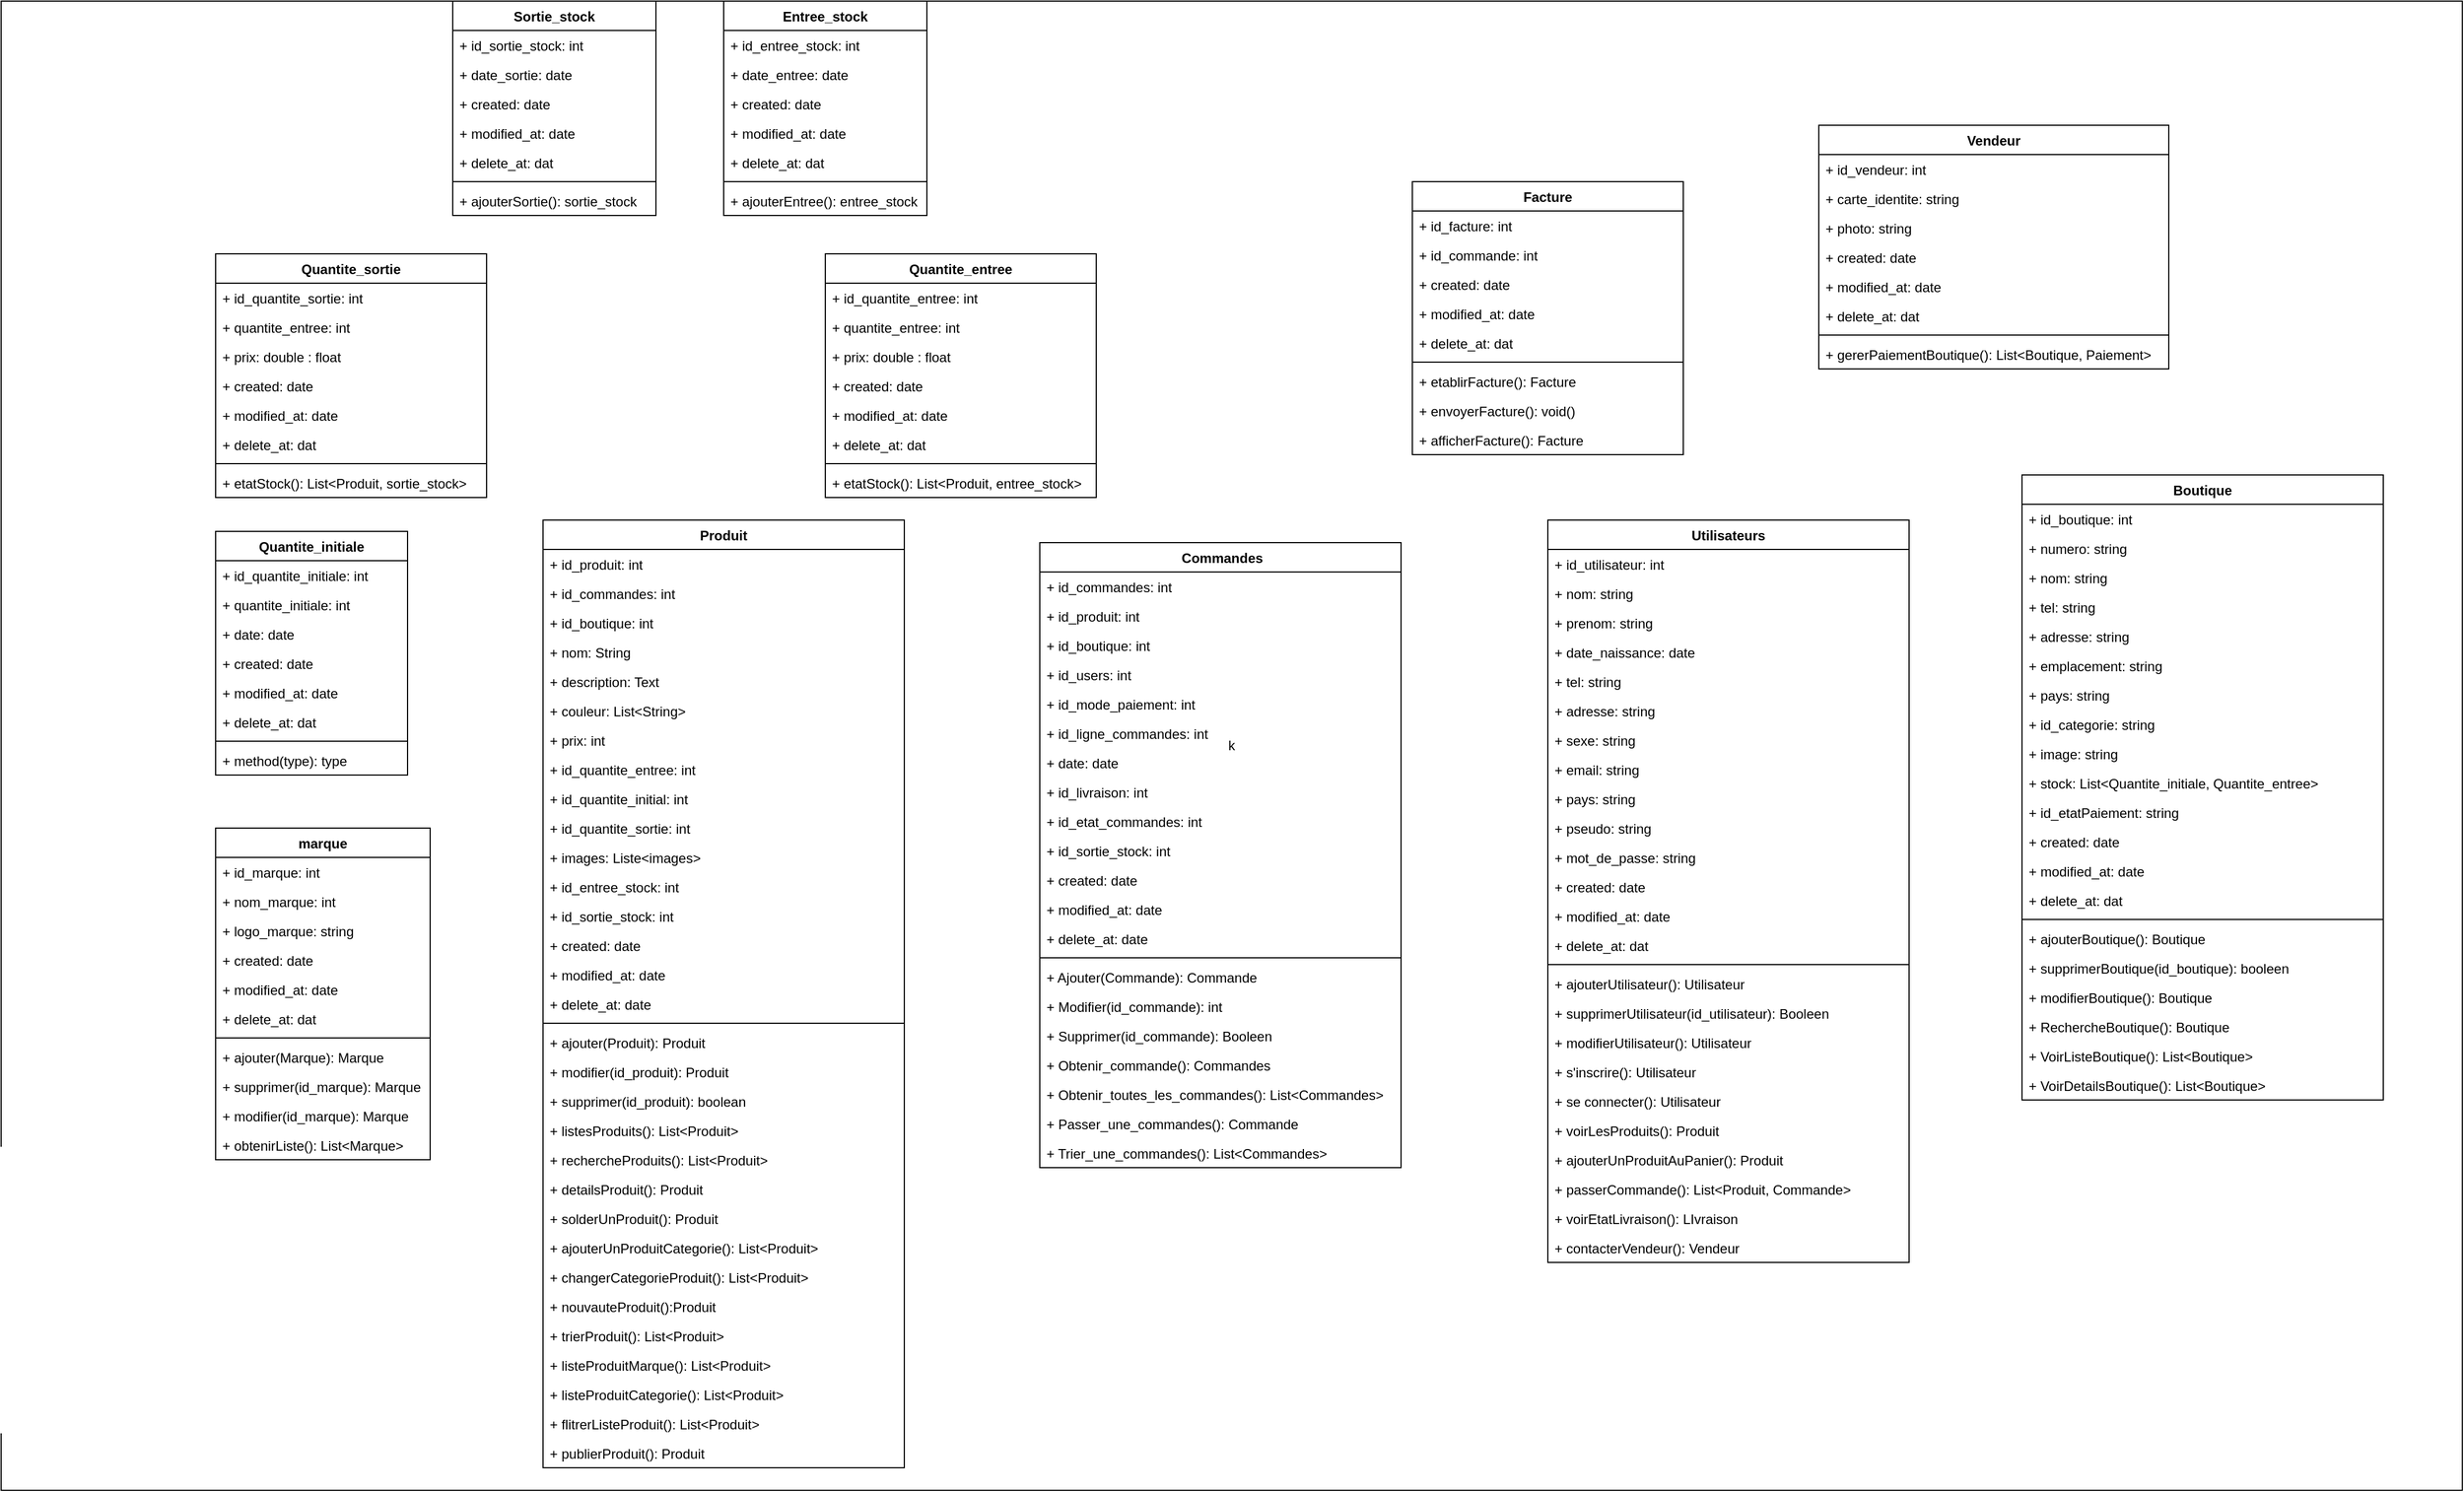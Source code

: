 <mxfile version="15.8.7" type="device"><diagram id="93TwWpJ5N_MrGACuFquo" name="Page-1"><mxGraphModel dx="2057" dy="1576" grid="1" gridSize="10" guides="1" tooltips="1" connect="1" arrows="1" fold="1" page="1" pageScale="1" pageWidth="827" pageHeight="1169" math="0" shadow="0"><root><mxCell id="0"/><mxCell id="1" parent="0"/><mxCell id="UAsrpyPvyt6wrDo05yFp-1" value="k" style="rounded=0;whiteSpace=wrap;html=1;" vertex="1" parent="1"><mxGeometry x="-180" y="-320" width="2180" height="1320" as="geometry"/></mxCell><mxCell id="UAsrpyPvyt6wrDo05yFp-100" value=" Commandes" style="swimlane;fontStyle=1;align=center;verticalAlign=top;childLayout=stackLayout;horizontal=1;startSize=26;horizontalStack=0;resizeParent=1;resizeParentMax=0;resizeLast=0;collapsible=1;marginBottom=0;" vertex="1" parent="1"><mxGeometry x="740" y="160" width="320" height="554" as="geometry"/></mxCell><mxCell id="UAsrpyPvyt6wrDo05yFp-101" value="+ id_commandes: int" style="text;strokeColor=none;fillColor=none;align=left;verticalAlign=top;spacingLeft=4;spacingRight=4;overflow=hidden;rotatable=0;points=[[0,0.5],[1,0.5]];portConstraint=eastwest;" vertex="1" parent="UAsrpyPvyt6wrDo05yFp-100"><mxGeometry y="26" width="320" height="26" as="geometry"/></mxCell><mxCell id="UAsrpyPvyt6wrDo05yFp-104" value="+ id_produit: int" style="text;strokeColor=none;fillColor=none;align=left;verticalAlign=top;spacingLeft=4;spacingRight=4;overflow=hidden;rotatable=0;points=[[0,0.5],[1,0.5]];portConstraint=eastwest;" vertex="1" parent="UAsrpyPvyt6wrDo05yFp-100"><mxGeometry y="52" width="320" height="26" as="geometry"/></mxCell><mxCell id="UAsrpyPvyt6wrDo05yFp-106" value="+ id_boutique: int" style="text;strokeColor=none;fillColor=none;align=left;verticalAlign=top;spacingLeft=4;spacingRight=4;overflow=hidden;rotatable=0;points=[[0,0.5],[1,0.5]];portConstraint=eastwest;" vertex="1" parent="UAsrpyPvyt6wrDo05yFp-100"><mxGeometry y="78" width="320" height="26" as="geometry"/></mxCell><mxCell id="UAsrpyPvyt6wrDo05yFp-105" value="+ id_users: int" style="text;strokeColor=none;fillColor=none;align=left;verticalAlign=top;spacingLeft=4;spacingRight=4;overflow=hidden;rotatable=0;points=[[0,0.5],[1,0.5]];portConstraint=eastwest;" vertex="1" parent="UAsrpyPvyt6wrDo05yFp-100"><mxGeometry y="104" width="320" height="26" as="geometry"/></mxCell><mxCell id="UAsrpyPvyt6wrDo05yFp-107" value="+ id_mode_paiement: int" style="text;strokeColor=none;fillColor=none;align=left;verticalAlign=top;spacingLeft=4;spacingRight=4;overflow=hidden;rotatable=0;points=[[0,0.5],[1,0.5]];portConstraint=eastwest;" vertex="1" parent="UAsrpyPvyt6wrDo05yFp-100"><mxGeometry y="130" width="320" height="26" as="geometry"/></mxCell><mxCell id="UAsrpyPvyt6wrDo05yFp-108" value="+ id_ligne_commandes: int" style="text;strokeColor=none;fillColor=none;align=left;verticalAlign=top;spacingLeft=4;spacingRight=4;overflow=hidden;rotatable=0;points=[[0,0.5],[1,0.5]];portConstraint=eastwest;" vertex="1" parent="UAsrpyPvyt6wrDo05yFp-100"><mxGeometry y="156" width="320" height="26" as="geometry"/></mxCell><mxCell id="UAsrpyPvyt6wrDo05yFp-109" value="+ date: date" style="text;strokeColor=none;fillColor=none;align=left;verticalAlign=top;spacingLeft=4;spacingRight=4;overflow=hidden;rotatable=0;points=[[0,0.5],[1,0.5]];portConstraint=eastwest;" vertex="1" parent="UAsrpyPvyt6wrDo05yFp-100"><mxGeometry y="182" width="320" height="26" as="geometry"/></mxCell><mxCell id="UAsrpyPvyt6wrDo05yFp-110" value="+ id_livraison: int" style="text;strokeColor=none;fillColor=none;align=left;verticalAlign=top;spacingLeft=4;spacingRight=4;overflow=hidden;rotatable=0;points=[[0,0.5],[1,0.5]];portConstraint=eastwest;" vertex="1" parent="UAsrpyPvyt6wrDo05yFp-100"><mxGeometry y="208" width="320" height="26" as="geometry"/></mxCell><mxCell id="UAsrpyPvyt6wrDo05yFp-111" value="+ id_etat_commandes: int" style="text;strokeColor=none;fillColor=none;align=left;verticalAlign=top;spacingLeft=4;spacingRight=4;overflow=hidden;rotatable=0;points=[[0,0.5],[1,0.5]];portConstraint=eastwest;" vertex="1" parent="UAsrpyPvyt6wrDo05yFp-100"><mxGeometry y="234" width="320" height="26" as="geometry"/></mxCell><mxCell id="UAsrpyPvyt6wrDo05yFp-112" value="+ id_sortie_stock: int" style="text;strokeColor=none;fillColor=none;align=left;verticalAlign=top;spacingLeft=4;spacingRight=4;overflow=hidden;rotatable=0;points=[[0,0.5],[1,0.5]];portConstraint=eastwest;" vertex="1" parent="UAsrpyPvyt6wrDo05yFp-100"><mxGeometry y="260" width="320" height="26" as="geometry"/></mxCell><mxCell id="UAsrpyPvyt6wrDo05yFp-113" value="+ created: date" style="text;strokeColor=none;fillColor=none;align=left;verticalAlign=top;spacingLeft=4;spacingRight=4;overflow=hidden;rotatable=0;points=[[0,0.5],[1,0.5]];portConstraint=eastwest;" vertex="1" parent="UAsrpyPvyt6wrDo05yFp-100"><mxGeometry y="286" width="320" height="26" as="geometry"/></mxCell><mxCell id="UAsrpyPvyt6wrDo05yFp-114" value="+ modified_at: date" style="text;strokeColor=none;fillColor=none;align=left;verticalAlign=top;spacingLeft=4;spacingRight=4;overflow=hidden;rotatable=0;points=[[0,0.5],[1,0.5]];portConstraint=eastwest;" vertex="1" parent="UAsrpyPvyt6wrDo05yFp-100"><mxGeometry y="312" width="320" height="26" as="geometry"/></mxCell><mxCell id="UAsrpyPvyt6wrDo05yFp-115" value="+ delete_at: date" style="text;strokeColor=none;fillColor=none;align=left;verticalAlign=top;spacingLeft=4;spacingRight=4;overflow=hidden;rotatable=0;points=[[0,0.5],[1,0.5]];portConstraint=eastwest;" vertex="1" parent="UAsrpyPvyt6wrDo05yFp-100"><mxGeometry y="338" width="320" height="26" as="geometry"/></mxCell><mxCell id="UAsrpyPvyt6wrDo05yFp-102" value="" style="line;strokeWidth=1;fillColor=none;align=left;verticalAlign=middle;spacingTop=-1;spacingLeft=3;spacingRight=3;rotatable=0;labelPosition=right;points=[];portConstraint=eastwest;" vertex="1" parent="UAsrpyPvyt6wrDo05yFp-100"><mxGeometry y="364" width="320" height="8" as="geometry"/></mxCell><mxCell id="UAsrpyPvyt6wrDo05yFp-103" value="+ Ajouter(Commande): Commande" style="text;strokeColor=none;fillColor=none;align=left;verticalAlign=top;spacingLeft=4;spacingRight=4;overflow=hidden;rotatable=0;points=[[0,0.5],[1,0.5]];portConstraint=eastwest;" vertex="1" parent="UAsrpyPvyt6wrDo05yFp-100"><mxGeometry y="372" width="320" height="26" as="geometry"/></mxCell><mxCell id="UAsrpyPvyt6wrDo05yFp-116" value="+ Modifier(id_commande): int" style="text;strokeColor=none;fillColor=none;align=left;verticalAlign=top;spacingLeft=4;spacingRight=4;overflow=hidden;rotatable=0;points=[[0,0.5],[1,0.5]];portConstraint=eastwest;" vertex="1" parent="UAsrpyPvyt6wrDo05yFp-100"><mxGeometry y="398" width="320" height="26" as="geometry"/></mxCell><mxCell id="UAsrpyPvyt6wrDo05yFp-117" value="+ Supprimer(id_commande): Booleen" style="text;strokeColor=none;fillColor=none;align=left;verticalAlign=top;spacingLeft=4;spacingRight=4;overflow=hidden;rotatable=0;points=[[0,0.5],[1,0.5]];portConstraint=eastwest;" vertex="1" parent="UAsrpyPvyt6wrDo05yFp-100"><mxGeometry y="424" width="320" height="26" as="geometry"/></mxCell><mxCell id="UAsrpyPvyt6wrDo05yFp-118" value="+ Obtenir_commande(): Commandes" style="text;strokeColor=none;fillColor=none;align=left;verticalAlign=top;spacingLeft=4;spacingRight=4;overflow=hidden;rotatable=0;points=[[0,0.5],[1,0.5]];portConstraint=eastwest;" vertex="1" parent="UAsrpyPvyt6wrDo05yFp-100"><mxGeometry y="450" width="320" height="26" as="geometry"/></mxCell><mxCell id="UAsrpyPvyt6wrDo05yFp-119" value="+ Obtenir_toutes_les_commandes(): List&lt;Commandes&gt;" style="text;strokeColor=none;fillColor=none;align=left;verticalAlign=top;spacingLeft=4;spacingRight=4;overflow=hidden;rotatable=0;points=[[0,0.5],[1,0.5]];portConstraint=eastwest;" vertex="1" parent="UAsrpyPvyt6wrDo05yFp-100"><mxGeometry y="476" width="320" height="26" as="geometry"/></mxCell><mxCell id="UAsrpyPvyt6wrDo05yFp-120" value="+ Passer_une_commandes(): Commande" style="text;strokeColor=none;fillColor=none;align=left;verticalAlign=top;spacingLeft=4;spacingRight=4;overflow=hidden;rotatable=0;points=[[0,0.5],[1,0.5]];portConstraint=eastwest;" vertex="1" parent="UAsrpyPvyt6wrDo05yFp-100"><mxGeometry y="502" width="320" height="26" as="geometry"/></mxCell><mxCell id="UAsrpyPvyt6wrDo05yFp-121" value="+ Trier_une_commandes(): List&lt;Commandes&gt;" style="text;strokeColor=none;fillColor=none;align=left;verticalAlign=top;spacingLeft=4;spacingRight=4;overflow=hidden;rotatable=0;points=[[0,0.5],[1,0.5]];portConstraint=eastwest;" vertex="1" parent="UAsrpyPvyt6wrDo05yFp-100"><mxGeometry y="528" width="320" height="26" as="geometry"/></mxCell><mxCell id="UAsrpyPvyt6wrDo05yFp-126" value="Produit" style="swimlane;fontStyle=1;align=center;verticalAlign=top;childLayout=stackLayout;horizontal=1;startSize=26;horizontalStack=0;resizeParent=1;resizeParentMax=0;resizeLast=0;collapsible=1;marginBottom=0;" vertex="1" parent="1"><mxGeometry x="300" y="140" width="320" height="840" as="geometry"/></mxCell><mxCell id="UAsrpyPvyt6wrDo05yFp-128" value="+ id_produit: int" style="text;strokeColor=none;fillColor=none;align=left;verticalAlign=top;spacingLeft=4;spacingRight=4;overflow=hidden;rotatable=0;points=[[0,0.5],[1,0.5]];portConstraint=eastwest;" vertex="1" parent="UAsrpyPvyt6wrDo05yFp-126"><mxGeometry y="26" width="320" height="26" as="geometry"/></mxCell><mxCell id="UAsrpyPvyt6wrDo05yFp-127" value="+ id_commandes: int" style="text;strokeColor=none;fillColor=none;align=left;verticalAlign=top;spacingLeft=4;spacingRight=4;overflow=hidden;rotatable=0;points=[[0,0.5],[1,0.5]];portConstraint=eastwest;" vertex="1" parent="UAsrpyPvyt6wrDo05yFp-126"><mxGeometry y="52" width="320" height="26" as="geometry"/></mxCell><mxCell id="UAsrpyPvyt6wrDo05yFp-129" value="+ id_boutique: int" style="text;strokeColor=none;fillColor=none;align=left;verticalAlign=top;spacingLeft=4;spacingRight=4;overflow=hidden;rotatable=0;points=[[0,0.5],[1,0.5]];portConstraint=eastwest;" vertex="1" parent="UAsrpyPvyt6wrDo05yFp-126"><mxGeometry y="78" width="320" height="26" as="geometry"/></mxCell><mxCell id="UAsrpyPvyt6wrDo05yFp-132" value="+ nom: String" style="text;strokeColor=none;fillColor=none;align=left;verticalAlign=top;spacingLeft=4;spacingRight=4;overflow=hidden;rotatable=0;points=[[0,0.5],[1,0.5]];portConstraint=eastwest;" vertex="1" parent="UAsrpyPvyt6wrDo05yFp-126"><mxGeometry y="104" width="320" height="26" as="geometry"/></mxCell><mxCell id="UAsrpyPvyt6wrDo05yFp-133" value="+ description: Text" style="text;strokeColor=none;fillColor=none;align=left;verticalAlign=top;spacingLeft=4;spacingRight=4;overflow=hidden;rotatable=0;points=[[0,0.5],[1,0.5]];portConstraint=eastwest;" vertex="1" parent="UAsrpyPvyt6wrDo05yFp-126"><mxGeometry y="130" width="320" height="26" as="geometry"/></mxCell><mxCell id="UAsrpyPvyt6wrDo05yFp-134" value="+ couleur: List&lt;String&gt;" style="text;strokeColor=none;fillColor=none;align=left;verticalAlign=top;spacingLeft=4;spacingRight=4;overflow=hidden;rotatable=0;points=[[0,0.5],[1,0.5]];portConstraint=eastwest;" vertex="1" parent="UAsrpyPvyt6wrDo05yFp-126"><mxGeometry y="156" width="320" height="26" as="geometry"/></mxCell><mxCell id="UAsrpyPvyt6wrDo05yFp-135" value="+ prix: int" style="text;strokeColor=none;fillColor=none;align=left;verticalAlign=top;spacingLeft=4;spacingRight=4;overflow=hidden;rotatable=0;points=[[0,0.5],[1,0.5]];portConstraint=eastwest;" vertex="1" parent="UAsrpyPvyt6wrDo05yFp-126"><mxGeometry y="182" width="320" height="26" as="geometry"/></mxCell><mxCell id="UAsrpyPvyt6wrDo05yFp-151" value="+ id_quantite_entree: int" style="text;strokeColor=none;fillColor=none;align=left;verticalAlign=top;spacingLeft=4;spacingRight=4;overflow=hidden;rotatable=0;points=[[0,0.5],[1,0.5]];portConstraint=eastwest;" vertex="1" parent="UAsrpyPvyt6wrDo05yFp-126"><mxGeometry y="208" width="320" height="26" as="geometry"/></mxCell><mxCell id="UAsrpyPvyt6wrDo05yFp-155" value="+ id_quantite_initial: int" style="text;strokeColor=none;fillColor=none;align=left;verticalAlign=top;spacingLeft=4;spacingRight=4;overflow=hidden;rotatable=0;points=[[0,0.5],[1,0.5]];portConstraint=eastwest;" vertex="1" parent="UAsrpyPvyt6wrDo05yFp-126"><mxGeometry y="234" width="320" height="26" as="geometry"/></mxCell><mxCell id="UAsrpyPvyt6wrDo05yFp-154" value="+ id_quantite_sortie: int" style="text;strokeColor=none;fillColor=none;align=left;verticalAlign=top;spacingLeft=4;spacingRight=4;overflow=hidden;rotatable=0;points=[[0,0.5],[1,0.5]];portConstraint=eastwest;" vertex="1" parent="UAsrpyPvyt6wrDo05yFp-126"><mxGeometry y="260" width="320" height="26" as="geometry"/></mxCell><mxCell id="UAsrpyPvyt6wrDo05yFp-150" value="+ images: Liste&lt;images&gt;" style="text;strokeColor=none;fillColor=none;align=left;verticalAlign=top;spacingLeft=4;spacingRight=4;overflow=hidden;rotatable=0;points=[[0,0.5],[1,0.5]];portConstraint=eastwest;" vertex="1" parent="UAsrpyPvyt6wrDo05yFp-126"><mxGeometry y="286" width="320" height="26" as="geometry"/></mxCell><mxCell id="UAsrpyPvyt6wrDo05yFp-136" value="+ id_entree_stock: int" style="text;strokeColor=none;fillColor=none;align=left;verticalAlign=top;spacingLeft=4;spacingRight=4;overflow=hidden;rotatable=0;points=[[0,0.5],[1,0.5]];portConstraint=eastwest;" vertex="1" parent="UAsrpyPvyt6wrDo05yFp-126"><mxGeometry y="312" width="320" height="26" as="geometry"/></mxCell><mxCell id="UAsrpyPvyt6wrDo05yFp-153" value="+ id_sortie_stock: int" style="text;strokeColor=none;fillColor=none;align=left;verticalAlign=top;spacingLeft=4;spacingRight=4;overflow=hidden;rotatable=0;points=[[0,0.5],[1,0.5]];portConstraint=eastwest;" vertex="1" parent="UAsrpyPvyt6wrDo05yFp-126"><mxGeometry y="338" width="320" height="26" as="geometry"/></mxCell><mxCell id="UAsrpyPvyt6wrDo05yFp-137" value="+ created: date" style="text;strokeColor=none;fillColor=none;align=left;verticalAlign=top;spacingLeft=4;spacingRight=4;overflow=hidden;rotatable=0;points=[[0,0.5],[1,0.5]];portConstraint=eastwest;" vertex="1" parent="UAsrpyPvyt6wrDo05yFp-126"><mxGeometry y="364" width="320" height="26" as="geometry"/></mxCell><mxCell id="UAsrpyPvyt6wrDo05yFp-138" value="+ modified_at: date" style="text;strokeColor=none;fillColor=none;align=left;verticalAlign=top;spacingLeft=4;spacingRight=4;overflow=hidden;rotatable=0;points=[[0,0.5],[1,0.5]];portConstraint=eastwest;" vertex="1" parent="UAsrpyPvyt6wrDo05yFp-126"><mxGeometry y="390" width="320" height="26" as="geometry"/></mxCell><mxCell id="UAsrpyPvyt6wrDo05yFp-139" value="+ delete_at: date" style="text;strokeColor=none;fillColor=none;align=left;verticalAlign=top;spacingLeft=4;spacingRight=4;overflow=hidden;rotatable=0;points=[[0,0.5],[1,0.5]];portConstraint=eastwest;" vertex="1" parent="UAsrpyPvyt6wrDo05yFp-126"><mxGeometry y="416" width="320" height="26" as="geometry"/></mxCell><mxCell id="UAsrpyPvyt6wrDo05yFp-140" value="" style="line;strokeWidth=1;fillColor=none;align=left;verticalAlign=middle;spacingTop=-1;spacingLeft=3;spacingRight=3;rotatable=0;labelPosition=right;points=[];portConstraint=eastwest;" vertex="1" parent="UAsrpyPvyt6wrDo05yFp-126"><mxGeometry y="442" width="320" height="8" as="geometry"/></mxCell><mxCell id="UAsrpyPvyt6wrDo05yFp-141" value="+ ajouter(Produit): Produit" style="text;strokeColor=none;fillColor=none;align=left;verticalAlign=top;spacingLeft=4;spacingRight=4;overflow=hidden;rotatable=0;points=[[0,0.5],[1,0.5]];portConstraint=eastwest;" vertex="1" parent="UAsrpyPvyt6wrDo05yFp-126"><mxGeometry y="450" width="320" height="26" as="geometry"/></mxCell><mxCell id="UAsrpyPvyt6wrDo05yFp-142" value="+ modifier(id_produit): Produit" style="text;strokeColor=none;fillColor=none;align=left;verticalAlign=top;spacingLeft=4;spacingRight=4;overflow=hidden;rotatable=0;points=[[0,0.5],[1,0.5]];portConstraint=eastwest;" vertex="1" parent="UAsrpyPvyt6wrDo05yFp-126"><mxGeometry y="476" width="320" height="26" as="geometry"/></mxCell><mxCell id="UAsrpyPvyt6wrDo05yFp-143" value="+ supprimer(id_produit): boolean" style="text;strokeColor=none;fillColor=none;align=left;verticalAlign=top;spacingLeft=4;spacingRight=4;overflow=hidden;rotatable=0;points=[[0,0.5],[1,0.5]];portConstraint=eastwest;" vertex="1" parent="UAsrpyPvyt6wrDo05yFp-126"><mxGeometry y="502" width="320" height="26" as="geometry"/></mxCell><mxCell id="UAsrpyPvyt6wrDo05yFp-144" value="+ listesProduits(): List&lt;Produit&gt;" style="text;strokeColor=none;fillColor=none;align=left;verticalAlign=top;spacingLeft=4;spacingRight=4;overflow=hidden;rotatable=0;points=[[0,0.5],[1,0.5]];portConstraint=eastwest;" vertex="1" parent="UAsrpyPvyt6wrDo05yFp-126"><mxGeometry y="528" width="320" height="26" as="geometry"/></mxCell><mxCell id="UAsrpyPvyt6wrDo05yFp-156" value="+ rechercheProduits(): List&lt;Produit&gt;" style="text;strokeColor=none;fillColor=none;align=left;verticalAlign=top;spacingLeft=4;spacingRight=4;overflow=hidden;rotatable=0;points=[[0,0.5],[1,0.5]];portConstraint=eastwest;" vertex="1" parent="UAsrpyPvyt6wrDo05yFp-126"><mxGeometry y="554" width="320" height="26" as="geometry"/></mxCell><mxCell id="UAsrpyPvyt6wrDo05yFp-146" value="+ detailsProduit(): Produit" style="text;strokeColor=none;fillColor=none;align=left;verticalAlign=top;spacingLeft=4;spacingRight=4;overflow=hidden;rotatable=0;points=[[0,0.5],[1,0.5]];portConstraint=eastwest;" vertex="1" parent="UAsrpyPvyt6wrDo05yFp-126"><mxGeometry y="580" width="320" height="26" as="geometry"/></mxCell><mxCell id="UAsrpyPvyt6wrDo05yFp-157" value="+ solderUnProduit(): Produit" style="text;strokeColor=none;fillColor=none;align=left;verticalAlign=top;spacingLeft=4;spacingRight=4;overflow=hidden;rotatable=0;points=[[0,0.5],[1,0.5]];portConstraint=eastwest;" vertex="1" parent="UAsrpyPvyt6wrDo05yFp-126"><mxGeometry y="606" width="320" height="26" as="geometry"/></mxCell><mxCell id="UAsrpyPvyt6wrDo05yFp-158" value="+ ajouterUnProduitCategorie(): List&lt;Produit&gt;" style="text;strokeColor=none;fillColor=none;align=left;verticalAlign=top;spacingLeft=4;spacingRight=4;overflow=hidden;rotatable=0;points=[[0,0.5],[1,0.5]];portConstraint=eastwest;" vertex="1" parent="UAsrpyPvyt6wrDo05yFp-126"><mxGeometry y="632" width="320" height="26" as="geometry"/></mxCell><mxCell id="UAsrpyPvyt6wrDo05yFp-159" value="+ changerCategorieProduit(): List&lt;Produit&gt;" style="text;strokeColor=none;fillColor=none;align=left;verticalAlign=top;spacingLeft=4;spacingRight=4;overflow=hidden;rotatable=0;points=[[0,0.5],[1,0.5]];portConstraint=eastwest;" vertex="1" parent="UAsrpyPvyt6wrDo05yFp-126"><mxGeometry y="658" width="320" height="26" as="geometry"/></mxCell><mxCell id="UAsrpyPvyt6wrDo05yFp-160" value="+ nouvauteProduit():Produit" style="text;strokeColor=none;fillColor=none;align=left;verticalAlign=top;spacingLeft=4;spacingRight=4;overflow=hidden;rotatable=0;points=[[0,0.5],[1,0.5]];portConstraint=eastwest;" vertex="1" parent="UAsrpyPvyt6wrDo05yFp-126"><mxGeometry y="684" width="320" height="26" as="geometry"/></mxCell><mxCell id="UAsrpyPvyt6wrDo05yFp-147" value="+ trierProduit(): List&lt;Produit&gt;" style="text;strokeColor=none;fillColor=none;align=left;verticalAlign=top;spacingLeft=4;spacingRight=4;overflow=hidden;rotatable=0;points=[[0,0.5],[1,0.5]];portConstraint=eastwest;" vertex="1" parent="UAsrpyPvyt6wrDo05yFp-126"><mxGeometry y="710" width="320" height="26" as="geometry"/></mxCell><mxCell id="UAsrpyPvyt6wrDo05yFp-161" value="+ listeProduitMarque(): List&lt;Produit&gt;" style="text;strokeColor=none;fillColor=none;align=left;verticalAlign=top;spacingLeft=4;spacingRight=4;overflow=hidden;rotatable=0;points=[[0,0.5],[1,0.5]];portConstraint=eastwest;" vertex="1" parent="UAsrpyPvyt6wrDo05yFp-126"><mxGeometry y="736" width="320" height="26" as="geometry"/></mxCell><mxCell id="UAsrpyPvyt6wrDo05yFp-278" value="+ listeProduitCategorie(): List&lt;Produit&gt;" style="text;strokeColor=none;fillColor=none;align=left;verticalAlign=top;spacingLeft=4;spacingRight=4;overflow=hidden;rotatable=0;points=[[0,0.5],[1,0.5]];portConstraint=eastwest;" vertex="1" parent="UAsrpyPvyt6wrDo05yFp-126"><mxGeometry y="762" width="320" height="26" as="geometry"/></mxCell><mxCell id="UAsrpyPvyt6wrDo05yFp-279" value="+ flitrerListeProduit(): List&lt;Produit&gt;" style="text;strokeColor=none;fillColor=none;align=left;verticalAlign=top;spacingLeft=4;spacingRight=4;overflow=hidden;rotatable=0;points=[[0,0.5],[1,0.5]];portConstraint=eastwest;" vertex="1" parent="UAsrpyPvyt6wrDo05yFp-126"><mxGeometry y="788" width="320" height="26" as="geometry"/></mxCell><mxCell id="UAsrpyPvyt6wrDo05yFp-349" value="+ publierProduit(): Produit" style="text;strokeColor=none;fillColor=none;align=left;verticalAlign=top;spacingLeft=4;spacingRight=4;overflow=hidden;rotatable=0;points=[[0,0.5],[1,0.5]];portConstraint=eastwest;" vertex="1" parent="UAsrpyPvyt6wrDo05yFp-126"><mxGeometry y="814" width="320" height="26" as="geometry"/></mxCell><mxCell id="UAsrpyPvyt6wrDo05yFp-163" value="Quantite_entree" style="swimlane;fontStyle=1;align=center;verticalAlign=top;childLayout=stackLayout;horizontal=1;startSize=26;horizontalStack=0;resizeParent=1;resizeParentMax=0;resizeLast=0;collapsible=1;marginBottom=0;" vertex="1" parent="1"><mxGeometry x="550" y="-96" width="240" height="216" as="geometry"/></mxCell><mxCell id="UAsrpyPvyt6wrDo05yFp-164" value="+ id_quantite_entree: int" style="text;strokeColor=none;fillColor=none;align=left;verticalAlign=top;spacingLeft=4;spacingRight=4;overflow=hidden;rotatable=0;points=[[0,0.5],[1,0.5]];portConstraint=eastwest;" vertex="1" parent="UAsrpyPvyt6wrDo05yFp-163"><mxGeometry y="26" width="240" height="26" as="geometry"/></mxCell><mxCell id="UAsrpyPvyt6wrDo05yFp-185" value="+ quantite_entree: int" style="text;strokeColor=none;fillColor=none;align=left;verticalAlign=top;spacingLeft=4;spacingRight=4;overflow=hidden;rotatable=0;points=[[0,0.5],[1,0.5]];portConstraint=eastwest;" vertex="1" parent="UAsrpyPvyt6wrDo05yFp-163"><mxGeometry y="52" width="240" height="26" as="geometry"/></mxCell><mxCell id="UAsrpyPvyt6wrDo05yFp-186" value="+ prix: double : float" style="text;strokeColor=none;fillColor=none;align=left;verticalAlign=top;spacingLeft=4;spacingRight=4;overflow=hidden;rotatable=0;points=[[0,0.5],[1,0.5]];portConstraint=eastwest;" vertex="1" parent="UAsrpyPvyt6wrDo05yFp-163"><mxGeometry y="78" width="240" height="26" as="geometry"/></mxCell><mxCell id="UAsrpyPvyt6wrDo05yFp-213" value="+ created: date" style="text;strokeColor=none;fillColor=none;align=left;verticalAlign=top;spacingLeft=4;spacingRight=4;overflow=hidden;rotatable=0;points=[[0,0.5],[1,0.5]];portConstraint=eastwest;" vertex="1" parent="UAsrpyPvyt6wrDo05yFp-163"><mxGeometry y="104" width="240" height="26" as="geometry"/></mxCell><mxCell id="UAsrpyPvyt6wrDo05yFp-214" value="+ modified_at: date" style="text;strokeColor=none;fillColor=none;align=left;verticalAlign=top;spacingLeft=4;spacingRight=4;overflow=hidden;rotatable=0;points=[[0,0.5],[1,0.5]];portConstraint=eastwest;" vertex="1" parent="UAsrpyPvyt6wrDo05yFp-163"><mxGeometry y="130" width="240" height="26" as="geometry"/></mxCell><mxCell id="UAsrpyPvyt6wrDo05yFp-215" value="+ delete_at: dat" style="text;strokeColor=none;fillColor=none;align=left;verticalAlign=top;spacingLeft=4;spacingRight=4;overflow=hidden;rotatable=0;points=[[0,0.5],[1,0.5]];portConstraint=eastwest;" vertex="1" parent="UAsrpyPvyt6wrDo05yFp-163"><mxGeometry y="156" width="240" height="26" as="geometry"/></mxCell><mxCell id="UAsrpyPvyt6wrDo05yFp-165" value="" style="line;strokeWidth=1;fillColor=none;align=left;verticalAlign=middle;spacingTop=-1;spacingLeft=3;spacingRight=3;rotatable=0;labelPosition=right;points=[];portConstraint=eastwest;" vertex="1" parent="UAsrpyPvyt6wrDo05yFp-163"><mxGeometry y="182" width="240" height="8" as="geometry"/></mxCell><mxCell id="UAsrpyPvyt6wrDo05yFp-166" value="+ etatStock(): List&lt;Produit, entree_stock&gt;" style="text;strokeColor=none;fillColor=none;align=left;verticalAlign=top;spacingLeft=4;spacingRight=4;overflow=hidden;rotatable=0;points=[[0,0.5],[1,0.5]];portConstraint=eastwest;" vertex="1" parent="UAsrpyPvyt6wrDo05yFp-163"><mxGeometry y="190" width="240" height="26" as="geometry"/></mxCell><mxCell id="UAsrpyPvyt6wrDo05yFp-171" value="Quantite_initiale" style="swimlane;fontStyle=1;align=center;verticalAlign=top;childLayout=stackLayout;horizontal=1;startSize=26;horizontalStack=0;resizeParent=1;resizeParentMax=0;resizeLast=0;collapsible=1;marginBottom=0;" vertex="1" parent="1"><mxGeometry x="10" y="150" width="170" height="216" as="geometry"/></mxCell><mxCell id="UAsrpyPvyt6wrDo05yFp-172" value="+ id_quantite_initiale: int" style="text;strokeColor=none;fillColor=none;align=left;verticalAlign=top;spacingLeft=4;spacingRight=4;overflow=hidden;rotatable=0;points=[[0,0.5],[1,0.5]];portConstraint=eastwest;" vertex="1" parent="UAsrpyPvyt6wrDo05yFp-171"><mxGeometry y="26" width="170" height="26" as="geometry"/></mxCell><mxCell id="UAsrpyPvyt6wrDo05yFp-195" value="+ quantite_initiale: int" style="text;strokeColor=none;fillColor=none;align=left;verticalAlign=top;spacingLeft=4;spacingRight=4;overflow=hidden;rotatable=0;points=[[0,0.5],[1,0.5]];portConstraint=eastwest;" vertex="1" parent="UAsrpyPvyt6wrDo05yFp-171"><mxGeometry y="52" width="170" height="26" as="geometry"/></mxCell><mxCell id="UAsrpyPvyt6wrDo05yFp-196" value="+ date: date" style="text;strokeColor=none;fillColor=none;align=left;verticalAlign=top;spacingLeft=4;spacingRight=4;overflow=hidden;rotatable=0;points=[[0,0.5],[1,0.5]];portConstraint=eastwest;" vertex="1" parent="UAsrpyPvyt6wrDo05yFp-171"><mxGeometry y="78" width="170" height="26" as="geometry"/></mxCell><mxCell id="UAsrpyPvyt6wrDo05yFp-222" value="+ created: date" style="text;strokeColor=none;fillColor=none;align=left;verticalAlign=top;spacingLeft=4;spacingRight=4;overflow=hidden;rotatable=0;points=[[0,0.5],[1,0.5]];portConstraint=eastwest;" vertex="1" parent="UAsrpyPvyt6wrDo05yFp-171"><mxGeometry y="104" width="170" height="26" as="geometry"/></mxCell><mxCell id="UAsrpyPvyt6wrDo05yFp-223" value="+ modified_at: date" style="text;strokeColor=none;fillColor=none;align=left;verticalAlign=top;spacingLeft=4;spacingRight=4;overflow=hidden;rotatable=0;points=[[0,0.5],[1,0.5]];portConstraint=eastwest;" vertex="1" parent="UAsrpyPvyt6wrDo05yFp-171"><mxGeometry y="130" width="170" height="26" as="geometry"/></mxCell><mxCell id="UAsrpyPvyt6wrDo05yFp-224" value="+ delete_at: dat" style="text;strokeColor=none;fillColor=none;align=left;verticalAlign=top;spacingLeft=4;spacingRight=4;overflow=hidden;rotatable=0;points=[[0,0.5],[1,0.5]];portConstraint=eastwest;" vertex="1" parent="UAsrpyPvyt6wrDo05yFp-171"><mxGeometry y="156" width="170" height="26" as="geometry"/></mxCell><mxCell id="UAsrpyPvyt6wrDo05yFp-173" value="" style="line;strokeWidth=1;fillColor=none;align=left;verticalAlign=middle;spacingTop=-1;spacingLeft=3;spacingRight=3;rotatable=0;labelPosition=right;points=[];portConstraint=eastwest;" vertex="1" parent="UAsrpyPvyt6wrDo05yFp-171"><mxGeometry y="182" width="170" height="8" as="geometry"/></mxCell><mxCell id="UAsrpyPvyt6wrDo05yFp-174" value="+ method(type): type" style="text;strokeColor=none;fillColor=none;align=left;verticalAlign=top;spacingLeft=4;spacingRight=4;overflow=hidden;rotatable=0;points=[[0,0.5],[1,0.5]];portConstraint=eastwest;" vertex="1" parent="UAsrpyPvyt6wrDo05yFp-171"><mxGeometry y="190" width="170" height="26" as="geometry"/></mxCell><mxCell id="UAsrpyPvyt6wrDo05yFp-175" value="Entree_stock" style="swimlane;fontStyle=1;align=center;verticalAlign=top;childLayout=stackLayout;horizontal=1;startSize=26;horizontalStack=0;resizeParent=1;resizeParentMax=0;resizeLast=0;collapsible=1;marginBottom=0;" vertex="1" parent="1"><mxGeometry x="460" y="-320" width="180" height="190" as="geometry"/></mxCell><mxCell id="UAsrpyPvyt6wrDo05yFp-176" value="+ id_entree_stock: int" style="text;strokeColor=none;fillColor=none;align=left;verticalAlign=top;spacingLeft=4;spacingRight=4;overflow=hidden;rotatable=0;points=[[0,0.5],[1,0.5]];portConstraint=eastwest;" vertex="1" parent="UAsrpyPvyt6wrDo05yFp-175"><mxGeometry y="26" width="180" height="26" as="geometry"/></mxCell><mxCell id="UAsrpyPvyt6wrDo05yFp-183" value="+ date_entree: date" style="text;strokeColor=none;fillColor=none;align=left;verticalAlign=top;spacingLeft=4;spacingRight=4;overflow=hidden;rotatable=0;points=[[0,0.5],[1,0.5]];portConstraint=eastwest;" vertex="1" parent="UAsrpyPvyt6wrDo05yFp-175"><mxGeometry y="52" width="180" height="26" as="geometry"/></mxCell><mxCell id="UAsrpyPvyt6wrDo05yFp-219" value="+ created: date" style="text;strokeColor=none;fillColor=none;align=left;verticalAlign=top;spacingLeft=4;spacingRight=4;overflow=hidden;rotatable=0;points=[[0,0.5],[1,0.5]];portConstraint=eastwest;" vertex="1" parent="UAsrpyPvyt6wrDo05yFp-175"><mxGeometry y="78" width="180" height="26" as="geometry"/></mxCell><mxCell id="UAsrpyPvyt6wrDo05yFp-220" value="+ modified_at: date" style="text;strokeColor=none;fillColor=none;align=left;verticalAlign=top;spacingLeft=4;spacingRight=4;overflow=hidden;rotatable=0;points=[[0,0.5],[1,0.5]];portConstraint=eastwest;" vertex="1" parent="UAsrpyPvyt6wrDo05yFp-175"><mxGeometry y="104" width="180" height="26" as="geometry"/></mxCell><mxCell id="UAsrpyPvyt6wrDo05yFp-221" value="+ delete_at: dat" style="text;strokeColor=none;fillColor=none;align=left;verticalAlign=top;spacingLeft=4;spacingRight=4;overflow=hidden;rotatable=0;points=[[0,0.5],[1,0.5]];portConstraint=eastwest;" vertex="1" parent="UAsrpyPvyt6wrDo05yFp-175"><mxGeometry y="130" width="180" height="26" as="geometry"/></mxCell><mxCell id="UAsrpyPvyt6wrDo05yFp-177" value="" style="line;strokeWidth=1;fillColor=none;align=left;verticalAlign=middle;spacingTop=-1;spacingLeft=3;spacingRight=3;rotatable=0;labelPosition=right;points=[];portConstraint=eastwest;" vertex="1" parent="UAsrpyPvyt6wrDo05yFp-175"><mxGeometry y="156" width="180" height="8" as="geometry"/></mxCell><mxCell id="UAsrpyPvyt6wrDo05yFp-178" value="+ ajouterEntree(): entree_stock" style="text;strokeColor=none;fillColor=none;align=left;verticalAlign=top;spacingLeft=4;spacingRight=4;overflow=hidden;rotatable=0;points=[[0,0.5],[1,0.5]];portConstraint=eastwest;" vertex="1" parent="UAsrpyPvyt6wrDo05yFp-175"><mxGeometry y="164" width="180" height="26" as="geometry"/></mxCell><mxCell id="UAsrpyPvyt6wrDo05yFp-179" value="Sortie_stock" style="swimlane;fontStyle=1;align=center;verticalAlign=top;childLayout=stackLayout;horizontal=1;startSize=26;horizontalStack=0;resizeParent=1;resizeParentMax=0;resizeLast=0;collapsible=1;marginBottom=0;" vertex="1" parent="1"><mxGeometry x="220" y="-320" width="180" height="190" as="geometry"/></mxCell><mxCell id="UAsrpyPvyt6wrDo05yFp-180" value="+ id_sortie_stock: int" style="text;strokeColor=none;fillColor=none;align=left;verticalAlign=top;spacingLeft=4;spacingRight=4;overflow=hidden;rotatable=0;points=[[0,0.5],[1,0.5]];portConstraint=eastwest;" vertex="1" parent="UAsrpyPvyt6wrDo05yFp-179"><mxGeometry y="26" width="180" height="26" as="geometry"/></mxCell><mxCell id="UAsrpyPvyt6wrDo05yFp-184" value="+ date_sortie: date" style="text;strokeColor=none;fillColor=none;align=left;verticalAlign=top;spacingLeft=4;spacingRight=4;overflow=hidden;rotatable=0;points=[[0,0.5],[1,0.5]];portConstraint=eastwest;" vertex="1" parent="UAsrpyPvyt6wrDo05yFp-179"><mxGeometry y="52" width="180" height="26" as="geometry"/></mxCell><mxCell id="UAsrpyPvyt6wrDo05yFp-216" value="+ created: date" style="text;strokeColor=none;fillColor=none;align=left;verticalAlign=top;spacingLeft=4;spacingRight=4;overflow=hidden;rotatable=0;points=[[0,0.5],[1,0.5]];portConstraint=eastwest;" vertex="1" parent="UAsrpyPvyt6wrDo05yFp-179"><mxGeometry y="78" width="180" height="26" as="geometry"/></mxCell><mxCell id="UAsrpyPvyt6wrDo05yFp-217" value="+ modified_at: date" style="text;strokeColor=none;fillColor=none;align=left;verticalAlign=top;spacingLeft=4;spacingRight=4;overflow=hidden;rotatable=0;points=[[0,0.5],[1,0.5]];portConstraint=eastwest;" vertex="1" parent="UAsrpyPvyt6wrDo05yFp-179"><mxGeometry y="104" width="180" height="26" as="geometry"/></mxCell><mxCell id="UAsrpyPvyt6wrDo05yFp-218" value="+ delete_at: dat" style="text;strokeColor=none;fillColor=none;align=left;verticalAlign=top;spacingLeft=4;spacingRight=4;overflow=hidden;rotatable=0;points=[[0,0.5],[1,0.5]];portConstraint=eastwest;" vertex="1" parent="UAsrpyPvyt6wrDo05yFp-179"><mxGeometry y="130" width="180" height="26" as="geometry"/></mxCell><mxCell id="UAsrpyPvyt6wrDo05yFp-181" value="" style="line;strokeWidth=1;fillColor=none;align=left;verticalAlign=middle;spacingTop=-1;spacingLeft=3;spacingRight=3;rotatable=0;labelPosition=right;points=[];portConstraint=eastwest;" vertex="1" parent="UAsrpyPvyt6wrDo05yFp-179"><mxGeometry y="156" width="180" height="8" as="geometry"/></mxCell><mxCell id="UAsrpyPvyt6wrDo05yFp-182" value="+ ajouterSortie(): sortie_stock" style="text;strokeColor=none;fillColor=none;align=left;verticalAlign=top;spacingLeft=4;spacingRight=4;overflow=hidden;rotatable=0;points=[[0,0.5],[1,0.5]];portConstraint=eastwest;" vertex="1" parent="UAsrpyPvyt6wrDo05yFp-179"><mxGeometry y="164" width="180" height="26" as="geometry"/></mxCell><mxCell id="UAsrpyPvyt6wrDo05yFp-187" value="Quantite_sortie" style="swimlane;fontStyle=1;align=center;verticalAlign=top;childLayout=stackLayout;horizontal=1;startSize=26;horizontalStack=0;resizeParent=1;resizeParentMax=0;resizeLast=0;collapsible=1;marginBottom=0;" vertex="1" parent="1"><mxGeometry x="10" y="-96" width="240" height="216" as="geometry"/></mxCell><mxCell id="UAsrpyPvyt6wrDo05yFp-188" value="+ id_quantite_sortie: int" style="text;strokeColor=none;fillColor=none;align=left;verticalAlign=top;spacingLeft=4;spacingRight=4;overflow=hidden;rotatable=0;points=[[0,0.5],[1,0.5]];portConstraint=eastwest;" vertex="1" parent="UAsrpyPvyt6wrDo05yFp-187"><mxGeometry y="26" width="240" height="26" as="geometry"/></mxCell><mxCell id="UAsrpyPvyt6wrDo05yFp-189" value="+ quantite_entree: int" style="text;strokeColor=none;fillColor=none;align=left;verticalAlign=top;spacingLeft=4;spacingRight=4;overflow=hidden;rotatable=0;points=[[0,0.5],[1,0.5]];portConstraint=eastwest;" vertex="1" parent="UAsrpyPvyt6wrDo05yFp-187"><mxGeometry y="52" width="240" height="26" as="geometry"/></mxCell><mxCell id="UAsrpyPvyt6wrDo05yFp-190" value="+ prix: double : float" style="text;strokeColor=none;fillColor=none;align=left;verticalAlign=top;spacingLeft=4;spacingRight=4;overflow=hidden;rotatable=0;points=[[0,0.5],[1,0.5]];portConstraint=eastwest;" vertex="1" parent="UAsrpyPvyt6wrDo05yFp-187"><mxGeometry y="78" width="240" height="26" as="geometry"/></mxCell><mxCell id="UAsrpyPvyt6wrDo05yFp-204" value="+ created: date" style="text;strokeColor=none;fillColor=none;align=left;verticalAlign=top;spacingLeft=4;spacingRight=4;overflow=hidden;rotatable=0;points=[[0,0.5],[1,0.5]];portConstraint=eastwest;" vertex="1" parent="UAsrpyPvyt6wrDo05yFp-187"><mxGeometry y="104" width="240" height="26" as="geometry"/></mxCell><mxCell id="UAsrpyPvyt6wrDo05yFp-211" value="+ modified_at: date" style="text;strokeColor=none;fillColor=none;align=left;verticalAlign=top;spacingLeft=4;spacingRight=4;overflow=hidden;rotatable=0;points=[[0,0.5],[1,0.5]];portConstraint=eastwest;" vertex="1" parent="UAsrpyPvyt6wrDo05yFp-187"><mxGeometry y="130" width="240" height="26" as="geometry"/></mxCell><mxCell id="UAsrpyPvyt6wrDo05yFp-212" value="+ delete_at: dat" style="text;strokeColor=none;fillColor=none;align=left;verticalAlign=top;spacingLeft=4;spacingRight=4;overflow=hidden;rotatable=0;points=[[0,0.5],[1,0.5]];portConstraint=eastwest;" vertex="1" parent="UAsrpyPvyt6wrDo05yFp-187"><mxGeometry y="156" width="240" height="26" as="geometry"/></mxCell><mxCell id="UAsrpyPvyt6wrDo05yFp-191" value="" style="line;strokeWidth=1;fillColor=none;align=left;verticalAlign=middle;spacingTop=-1;spacingLeft=3;spacingRight=3;rotatable=0;labelPosition=right;points=[];portConstraint=eastwest;" vertex="1" parent="UAsrpyPvyt6wrDo05yFp-187"><mxGeometry y="182" width="240" height="8" as="geometry"/></mxCell><mxCell id="UAsrpyPvyt6wrDo05yFp-192" value="+ etatStock(): List&lt;Produit, sortie_stock&gt;" style="text;strokeColor=none;fillColor=none;align=left;verticalAlign=top;spacingLeft=4;spacingRight=4;overflow=hidden;rotatable=0;points=[[0,0.5],[1,0.5]];portConstraint=eastwest;" vertex="1" parent="UAsrpyPvyt6wrDo05yFp-187"><mxGeometry y="190" width="240" height="26" as="geometry"/></mxCell><mxCell id="UAsrpyPvyt6wrDo05yFp-225" value="marque" style="swimlane;fontStyle=1;align=center;verticalAlign=top;childLayout=stackLayout;horizontal=1;startSize=26;horizontalStack=0;resizeParent=1;resizeParentMax=0;resizeLast=0;collapsible=1;marginBottom=0;" vertex="1" parent="1"><mxGeometry x="10" y="413" width="190" height="294" as="geometry"/></mxCell><mxCell id="UAsrpyPvyt6wrDo05yFp-226" value="+ id_marque: int" style="text;strokeColor=none;fillColor=none;align=left;verticalAlign=top;spacingLeft=4;spacingRight=4;overflow=hidden;rotatable=0;points=[[0,0.5],[1,0.5]];portConstraint=eastwest;" vertex="1" parent="UAsrpyPvyt6wrDo05yFp-225"><mxGeometry y="26" width="190" height="26" as="geometry"/></mxCell><mxCell id="UAsrpyPvyt6wrDo05yFp-227" value="+ nom_marque: int" style="text;strokeColor=none;fillColor=none;align=left;verticalAlign=top;spacingLeft=4;spacingRight=4;overflow=hidden;rotatable=0;points=[[0,0.5],[1,0.5]];portConstraint=eastwest;" vertex="1" parent="UAsrpyPvyt6wrDo05yFp-225"><mxGeometry y="52" width="190" height="26" as="geometry"/></mxCell><mxCell id="UAsrpyPvyt6wrDo05yFp-228" value="+ logo_marque: string" style="text;strokeColor=none;fillColor=none;align=left;verticalAlign=top;spacingLeft=4;spacingRight=4;overflow=hidden;rotatable=0;points=[[0,0.5],[1,0.5]];portConstraint=eastwest;" vertex="1" parent="UAsrpyPvyt6wrDo05yFp-225"><mxGeometry y="78" width="190" height="26" as="geometry"/></mxCell><mxCell id="UAsrpyPvyt6wrDo05yFp-229" value="+ created: date" style="text;strokeColor=none;fillColor=none;align=left;verticalAlign=top;spacingLeft=4;spacingRight=4;overflow=hidden;rotatable=0;points=[[0,0.5],[1,0.5]];portConstraint=eastwest;" vertex="1" parent="UAsrpyPvyt6wrDo05yFp-225"><mxGeometry y="104" width="190" height="26" as="geometry"/></mxCell><mxCell id="UAsrpyPvyt6wrDo05yFp-230" value="+ modified_at: date" style="text;strokeColor=none;fillColor=none;align=left;verticalAlign=top;spacingLeft=4;spacingRight=4;overflow=hidden;rotatable=0;points=[[0,0.5],[1,0.5]];portConstraint=eastwest;" vertex="1" parent="UAsrpyPvyt6wrDo05yFp-225"><mxGeometry y="130" width="190" height="26" as="geometry"/></mxCell><mxCell id="UAsrpyPvyt6wrDo05yFp-231" value="+ delete_at: dat" style="text;strokeColor=none;fillColor=none;align=left;verticalAlign=top;spacingLeft=4;spacingRight=4;overflow=hidden;rotatable=0;points=[[0,0.5],[1,0.5]];portConstraint=eastwest;" vertex="1" parent="UAsrpyPvyt6wrDo05yFp-225"><mxGeometry y="156" width="190" height="26" as="geometry"/></mxCell><mxCell id="UAsrpyPvyt6wrDo05yFp-232" value="" style="line;strokeWidth=1;fillColor=none;align=left;verticalAlign=middle;spacingTop=-1;spacingLeft=3;spacingRight=3;rotatable=0;labelPosition=right;points=[];portConstraint=eastwest;" vertex="1" parent="UAsrpyPvyt6wrDo05yFp-225"><mxGeometry y="182" width="190" height="8" as="geometry"/></mxCell><mxCell id="UAsrpyPvyt6wrDo05yFp-233" value="+ ajouter(Marque): Marque" style="text;strokeColor=none;fillColor=none;align=left;verticalAlign=top;spacingLeft=4;spacingRight=4;overflow=hidden;rotatable=0;points=[[0,0.5],[1,0.5]];portConstraint=eastwest;" vertex="1" parent="UAsrpyPvyt6wrDo05yFp-225"><mxGeometry y="190" width="190" height="26" as="geometry"/></mxCell><mxCell id="UAsrpyPvyt6wrDo05yFp-234" value="+ supprimer(id_marque): Marque" style="text;strokeColor=none;fillColor=none;align=left;verticalAlign=top;spacingLeft=4;spacingRight=4;overflow=hidden;rotatable=0;points=[[0,0.5],[1,0.5]];portConstraint=eastwest;" vertex="1" parent="UAsrpyPvyt6wrDo05yFp-225"><mxGeometry y="216" width="190" height="26" as="geometry"/></mxCell><mxCell id="UAsrpyPvyt6wrDo05yFp-235" value="+ modifier(id_marque): Marque" style="text;strokeColor=none;fillColor=none;align=left;verticalAlign=top;spacingLeft=4;spacingRight=4;overflow=hidden;rotatable=0;points=[[0,0.5],[1,0.5]];portConstraint=eastwest;" vertex="1" parent="UAsrpyPvyt6wrDo05yFp-225"><mxGeometry y="242" width="190" height="26" as="geometry"/></mxCell><mxCell id="UAsrpyPvyt6wrDo05yFp-236" value="+ obtenirListe(): List&lt;Marque&gt;" style="text;strokeColor=none;fillColor=none;align=left;verticalAlign=top;spacingLeft=4;spacingRight=4;overflow=hidden;rotatable=0;points=[[0,0.5],[1,0.5]];portConstraint=eastwest;" vertex="1" parent="UAsrpyPvyt6wrDo05yFp-225"><mxGeometry y="268" width="190" height="26" as="geometry"/></mxCell><mxCell id="UAsrpyPvyt6wrDo05yFp-237" value="Facture" style="swimlane;fontStyle=1;align=center;verticalAlign=top;childLayout=stackLayout;horizontal=1;startSize=26;horizontalStack=0;resizeParent=1;resizeParentMax=0;resizeLast=0;collapsible=1;marginBottom=0;" vertex="1" parent="1"><mxGeometry x="1070" y="-160" width="240" height="242" as="geometry"/></mxCell><mxCell id="UAsrpyPvyt6wrDo05yFp-238" value="+ id_facture: int" style="text;strokeColor=none;fillColor=none;align=left;verticalAlign=top;spacingLeft=4;spacingRight=4;overflow=hidden;rotatable=0;points=[[0,0.5],[1,0.5]];portConstraint=eastwest;" vertex="1" parent="UAsrpyPvyt6wrDo05yFp-237"><mxGeometry y="26" width="240" height="26" as="geometry"/></mxCell><mxCell id="UAsrpyPvyt6wrDo05yFp-239" value="+ id_commande: int" style="text;strokeColor=none;fillColor=none;align=left;verticalAlign=top;spacingLeft=4;spacingRight=4;overflow=hidden;rotatable=0;points=[[0,0.5],[1,0.5]];portConstraint=eastwest;" vertex="1" parent="UAsrpyPvyt6wrDo05yFp-237"><mxGeometry y="52" width="240" height="26" as="geometry"/></mxCell><mxCell id="UAsrpyPvyt6wrDo05yFp-241" value="+ created: date" style="text;strokeColor=none;fillColor=none;align=left;verticalAlign=top;spacingLeft=4;spacingRight=4;overflow=hidden;rotatable=0;points=[[0,0.5],[1,0.5]];portConstraint=eastwest;" vertex="1" parent="UAsrpyPvyt6wrDo05yFp-237"><mxGeometry y="78" width="240" height="26" as="geometry"/></mxCell><mxCell id="UAsrpyPvyt6wrDo05yFp-242" value="+ modified_at: date" style="text;strokeColor=none;fillColor=none;align=left;verticalAlign=top;spacingLeft=4;spacingRight=4;overflow=hidden;rotatable=0;points=[[0,0.5],[1,0.5]];portConstraint=eastwest;" vertex="1" parent="UAsrpyPvyt6wrDo05yFp-237"><mxGeometry y="104" width="240" height="26" as="geometry"/></mxCell><mxCell id="UAsrpyPvyt6wrDo05yFp-243" value="+ delete_at: dat" style="text;strokeColor=none;fillColor=none;align=left;verticalAlign=top;spacingLeft=4;spacingRight=4;overflow=hidden;rotatable=0;points=[[0,0.5],[1,0.5]];portConstraint=eastwest;" vertex="1" parent="UAsrpyPvyt6wrDo05yFp-237"><mxGeometry y="130" width="240" height="26" as="geometry"/></mxCell><mxCell id="UAsrpyPvyt6wrDo05yFp-244" value="" style="line;strokeWidth=1;fillColor=none;align=left;verticalAlign=middle;spacingTop=-1;spacingLeft=3;spacingRight=3;rotatable=0;labelPosition=right;points=[];portConstraint=eastwest;" vertex="1" parent="UAsrpyPvyt6wrDo05yFp-237"><mxGeometry y="156" width="240" height="8" as="geometry"/></mxCell><mxCell id="UAsrpyPvyt6wrDo05yFp-245" value="+ etablirFacture(): Facture" style="text;strokeColor=none;fillColor=none;align=left;verticalAlign=top;spacingLeft=4;spacingRight=4;overflow=hidden;rotatable=0;points=[[0,0.5],[1,0.5]];portConstraint=eastwest;" vertex="1" parent="UAsrpyPvyt6wrDo05yFp-237"><mxGeometry y="164" width="240" height="26" as="geometry"/></mxCell><mxCell id="UAsrpyPvyt6wrDo05yFp-246" value="+ envoyerFacture(): void()" style="text;strokeColor=none;fillColor=none;align=left;verticalAlign=top;spacingLeft=4;spacingRight=4;overflow=hidden;rotatable=0;points=[[0,0.5],[1,0.5]];portConstraint=eastwest;" vertex="1" parent="UAsrpyPvyt6wrDo05yFp-237"><mxGeometry y="190" width="240" height="26" as="geometry"/></mxCell><mxCell id="UAsrpyPvyt6wrDo05yFp-247" value="+ afficherFacture(): Facture" style="text;strokeColor=none;fillColor=none;align=left;verticalAlign=top;spacingLeft=4;spacingRight=4;overflow=hidden;rotatable=0;points=[[0,0.5],[1,0.5]];portConstraint=eastwest;" vertex="1" parent="UAsrpyPvyt6wrDo05yFp-237"><mxGeometry y="216" width="240" height="26" as="geometry"/></mxCell><mxCell id="UAsrpyPvyt6wrDo05yFp-248" value="Utilisateurs" style="swimlane;fontStyle=1;align=center;verticalAlign=top;childLayout=stackLayout;horizontal=1;startSize=26;horizontalStack=0;resizeParent=1;resizeParentMax=0;resizeLast=0;collapsible=1;marginBottom=0;" vertex="1" parent="1"><mxGeometry x="1190" y="140" width="320" height="658" as="geometry"/></mxCell><mxCell id="UAsrpyPvyt6wrDo05yFp-249" value="+ id_utilisateur: int" style="text;strokeColor=none;fillColor=none;align=left;verticalAlign=top;spacingLeft=4;spacingRight=4;overflow=hidden;rotatable=0;points=[[0,0.5],[1,0.5]];portConstraint=eastwest;" vertex="1" parent="UAsrpyPvyt6wrDo05yFp-248"><mxGeometry y="26" width="320" height="26" as="geometry"/></mxCell><mxCell id="UAsrpyPvyt6wrDo05yFp-250" value="+ nom: string" style="text;strokeColor=none;fillColor=none;align=left;verticalAlign=top;spacingLeft=4;spacingRight=4;overflow=hidden;rotatable=0;points=[[0,0.5],[1,0.5]];portConstraint=eastwest;" vertex="1" parent="UAsrpyPvyt6wrDo05yFp-248"><mxGeometry y="52" width="320" height="26" as="geometry"/></mxCell><mxCell id="UAsrpyPvyt6wrDo05yFp-258" value="+ prenom: string" style="text;strokeColor=none;fillColor=none;align=left;verticalAlign=top;spacingLeft=4;spacingRight=4;overflow=hidden;rotatable=0;points=[[0,0.5],[1,0.5]];portConstraint=eastwest;" vertex="1" parent="UAsrpyPvyt6wrDo05yFp-248"><mxGeometry y="78" width="320" height="26" as="geometry"/></mxCell><mxCell id="UAsrpyPvyt6wrDo05yFp-259" value="+ date_naissance: date" style="text;strokeColor=none;fillColor=none;align=left;verticalAlign=top;spacingLeft=4;spacingRight=4;overflow=hidden;rotatable=0;points=[[0,0.5],[1,0.5]];portConstraint=eastwest;" vertex="1" parent="UAsrpyPvyt6wrDo05yFp-248"><mxGeometry y="104" width="320" height="26" as="geometry"/></mxCell><mxCell id="UAsrpyPvyt6wrDo05yFp-260" value="+ tel: string" style="text;strokeColor=none;fillColor=none;align=left;verticalAlign=top;spacingLeft=4;spacingRight=4;overflow=hidden;rotatable=0;points=[[0,0.5],[1,0.5]];portConstraint=eastwest;" vertex="1" parent="UAsrpyPvyt6wrDo05yFp-248"><mxGeometry y="130" width="320" height="26" as="geometry"/></mxCell><mxCell id="UAsrpyPvyt6wrDo05yFp-261" value="+ adresse: string" style="text;strokeColor=none;fillColor=none;align=left;verticalAlign=top;spacingLeft=4;spacingRight=4;overflow=hidden;rotatable=0;points=[[0,0.5],[1,0.5]];portConstraint=eastwest;" vertex="1" parent="UAsrpyPvyt6wrDo05yFp-248"><mxGeometry y="156" width="320" height="26" as="geometry"/></mxCell><mxCell id="UAsrpyPvyt6wrDo05yFp-262" value="+ sexe: string" style="text;strokeColor=none;fillColor=none;align=left;verticalAlign=top;spacingLeft=4;spacingRight=4;overflow=hidden;rotatable=0;points=[[0,0.5],[1,0.5]];portConstraint=eastwest;" vertex="1" parent="UAsrpyPvyt6wrDo05yFp-248"><mxGeometry y="182" width="320" height="26" as="geometry"/></mxCell><mxCell id="UAsrpyPvyt6wrDo05yFp-263" value="+ email: string" style="text;strokeColor=none;fillColor=none;align=left;verticalAlign=top;spacingLeft=4;spacingRight=4;overflow=hidden;rotatable=0;points=[[0,0.5],[1,0.5]];portConstraint=eastwest;" vertex="1" parent="UAsrpyPvyt6wrDo05yFp-248"><mxGeometry y="208" width="320" height="26" as="geometry"/></mxCell><mxCell id="UAsrpyPvyt6wrDo05yFp-266" value="+ pays: string" style="text;strokeColor=none;fillColor=none;align=left;verticalAlign=top;spacingLeft=4;spacingRight=4;overflow=hidden;rotatable=0;points=[[0,0.5],[1,0.5]];portConstraint=eastwest;" vertex="1" parent="UAsrpyPvyt6wrDo05yFp-248"><mxGeometry y="234" width="320" height="26" as="geometry"/></mxCell><mxCell id="UAsrpyPvyt6wrDo05yFp-264" value="+ pseudo: string" style="text;strokeColor=none;fillColor=none;align=left;verticalAlign=top;spacingLeft=4;spacingRight=4;overflow=hidden;rotatable=0;points=[[0,0.5],[1,0.5]];portConstraint=eastwest;" vertex="1" parent="UAsrpyPvyt6wrDo05yFp-248"><mxGeometry y="260" width="320" height="26" as="geometry"/></mxCell><mxCell id="UAsrpyPvyt6wrDo05yFp-265" value="+ mot_de_passe: string" style="text;strokeColor=none;fillColor=none;align=left;verticalAlign=top;spacingLeft=4;spacingRight=4;overflow=hidden;rotatable=0;points=[[0,0.5],[1,0.5]];portConstraint=eastwest;" vertex="1" parent="UAsrpyPvyt6wrDo05yFp-248"><mxGeometry y="286" width="320" height="26" as="geometry"/></mxCell><mxCell id="UAsrpyPvyt6wrDo05yFp-251" value="+ created: date" style="text;strokeColor=none;fillColor=none;align=left;verticalAlign=top;spacingLeft=4;spacingRight=4;overflow=hidden;rotatable=0;points=[[0,0.5],[1,0.5]];portConstraint=eastwest;" vertex="1" parent="UAsrpyPvyt6wrDo05yFp-248"><mxGeometry y="312" width="320" height="26" as="geometry"/></mxCell><mxCell id="UAsrpyPvyt6wrDo05yFp-252" value="+ modified_at: date" style="text;strokeColor=none;fillColor=none;align=left;verticalAlign=top;spacingLeft=4;spacingRight=4;overflow=hidden;rotatable=0;points=[[0,0.5],[1,0.5]];portConstraint=eastwest;" vertex="1" parent="UAsrpyPvyt6wrDo05yFp-248"><mxGeometry y="338" width="320" height="26" as="geometry"/></mxCell><mxCell id="UAsrpyPvyt6wrDo05yFp-253" value="+ delete_at: dat" style="text;strokeColor=none;fillColor=none;align=left;verticalAlign=top;spacingLeft=4;spacingRight=4;overflow=hidden;rotatable=0;points=[[0,0.5],[1,0.5]];portConstraint=eastwest;" vertex="1" parent="UAsrpyPvyt6wrDo05yFp-248"><mxGeometry y="364" width="320" height="26" as="geometry"/></mxCell><mxCell id="UAsrpyPvyt6wrDo05yFp-254" value="" style="line;strokeWidth=1;fillColor=none;align=left;verticalAlign=middle;spacingTop=-1;spacingLeft=3;spacingRight=3;rotatable=0;labelPosition=right;points=[];portConstraint=eastwest;" vertex="1" parent="UAsrpyPvyt6wrDo05yFp-248"><mxGeometry y="390" width="320" height="8" as="geometry"/></mxCell><mxCell id="UAsrpyPvyt6wrDo05yFp-255" value="+ ajouterUtilisateur(): Utilisateur" style="text;strokeColor=none;fillColor=none;align=left;verticalAlign=top;spacingLeft=4;spacingRight=4;overflow=hidden;rotatable=0;points=[[0,0.5],[1,0.5]];portConstraint=eastwest;" vertex="1" parent="UAsrpyPvyt6wrDo05yFp-248"><mxGeometry y="398" width="320" height="26" as="geometry"/></mxCell><mxCell id="UAsrpyPvyt6wrDo05yFp-256" value="+ supprimerUtilisateur(id_utilisateur): Booleen" style="text;strokeColor=none;fillColor=none;align=left;verticalAlign=top;spacingLeft=4;spacingRight=4;overflow=hidden;rotatable=0;points=[[0,0.5],[1,0.5]];portConstraint=eastwest;" vertex="1" parent="UAsrpyPvyt6wrDo05yFp-248"><mxGeometry y="424" width="320" height="26" as="geometry"/></mxCell><mxCell id="UAsrpyPvyt6wrDo05yFp-257" value="+ modifierUtilisateur(): Utilisateur" style="text;strokeColor=none;fillColor=none;align=left;verticalAlign=top;spacingLeft=4;spacingRight=4;overflow=hidden;rotatable=0;points=[[0,0.5],[1,0.5]];portConstraint=eastwest;" vertex="1" parent="UAsrpyPvyt6wrDo05yFp-248"><mxGeometry y="450" width="320" height="26" as="geometry"/></mxCell><mxCell id="UAsrpyPvyt6wrDo05yFp-267" value="+ s'inscrire(): Utilisateur" style="text;strokeColor=none;fillColor=none;align=left;verticalAlign=top;spacingLeft=4;spacingRight=4;overflow=hidden;rotatable=0;points=[[0,0.5],[1,0.5]];portConstraint=eastwest;" vertex="1" parent="UAsrpyPvyt6wrDo05yFp-248"><mxGeometry y="476" width="320" height="26" as="geometry"/></mxCell><mxCell id="UAsrpyPvyt6wrDo05yFp-350" value="+ se connecter(): Utilisateur" style="text;strokeColor=none;fillColor=none;align=left;verticalAlign=top;spacingLeft=4;spacingRight=4;overflow=hidden;rotatable=0;points=[[0,0.5],[1,0.5]];portConstraint=eastwest;" vertex="1" parent="UAsrpyPvyt6wrDo05yFp-248"><mxGeometry y="502" width="320" height="26" as="geometry"/></mxCell><mxCell id="UAsrpyPvyt6wrDo05yFp-268" value="+ voirLesProduits(): Produit" style="text;strokeColor=none;fillColor=none;align=left;verticalAlign=top;spacingLeft=4;spacingRight=4;overflow=hidden;rotatable=0;points=[[0,0.5],[1,0.5]];portConstraint=eastwest;" vertex="1" parent="UAsrpyPvyt6wrDo05yFp-248"><mxGeometry y="528" width="320" height="26" as="geometry"/></mxCell><mxCell id="UAsrpyPvyt6wrDo05yFp-269" value="+ ajouterUnProduitAuPanier(): Produit" style="text;strokeColor=none;fillColor=none;align=left;verticalAlign=top;spacingLeft=4;spacingRight=4;overflow=hidden;rotatable=0;points=[[0,0.5],[1,0.5]];portConstraint=eastwest;" vertex="1" parent="UAsrpyPvyt6wrDo05yFp-248"><mxGeometry y="554" width="320" height="26" as="geometry"/></mxCell><mxCell id="UAsrpyPvyt6wrDo05yFp-270" value="+ passerCommande(): List&lt;Produit, Commande&gt;" style="text;strokeColor=none;fillColor=none;align=left;verticalAlign=top;spacingLeft=4;spacingRight=4;overflow=hidden;rotatable=0;points=[[0,0.5],[1,0.5]];portConstraint=eastwest;" vertex="1" parent="UAsrpyPvyt6wrDo05yFp-248"><mxGeometry y="580" width="320" height="26" as="geometry"/></mxCell><mxCell id="UAsrpyPvyt6wrDo05yFp-271" value="+ voirEtatLivraison(): LIvraison" style="text;strokeColor=none;fillColor=none;align=left;verticalAlign=top;spacingLeft=4;spacingRight=4;overflow=hidden;rotatable=0;points=[[0,0.5],[1,0.5]];portConstraint=eastwest;" vertex="1" parent="UAsrpyPvyt6wrDo05yFp-248"><mxGeometry y="606" width="320" height="26" as="geometry"/></mxCell><mxCell id="UAsrpyPvyt6wrDo05yFp-272" value="+ contacterVendeur(): Vendeur" style="text;strokeColor=none;fillColor=none;align=left;verticalAlign=top;spacingLeft=4;spacingRight=4;overflow=hidden;rotatable=0;points=[[0,0.5],[1,0.5]];portConstraint=eastwest;" vertex="1" parent="UAsrpyPvyt6wrDo05yFp-248"><mxGeometry y="632" width="320" height="26" as="geometry"/></mxCell><mxCell id="UAsrpyPvyt6wrDo05yFp-292" value="Boutique" style="swimlane;fontStyle=1;align=center;verticalAlign=top;childLayout=stackLayout;horizontal=1;startSize=26;horizontalStack=0;resizeParent=1;resizeParentMax=0;resizeLast=0;collapsible=1;marginBottom=0;" vertex="1" parent="1"><mxGeometry x="1610" y="100" width="320" height="554" as="geometry"/></mxCell><mxCell id="UAsrpyPvyt6wrDo05yFp-293" value="+ id_boutique: int" style="text;strokeColor=none;fillColor=none;align=left;verticalAlign=top;spacingLeft=4;spacingRight=4;overflow=hidden;rotatable=0;points=[[0,0.5],[1,0.5]];portConstraint=eastwest;" vertex="1" parent="UAsrpyPvyt6wrDo05yFp-292"><mxGeometry y="26" width="320" height="26" as="geometry"/></mxCell><mxCell id="UAsrpyPvyt6wrDo05yFp-294" value="+ numero: string" style="text;strokeColor=none;fillColor=none;align=left;verticalAlign=top;spacingLeft=4;spacingRight=4;overflow=hidden;rotatable=0;points=[[0,0.5],[1,0.5]];portConstraint=eastwest;" vertex="1" parent="UAsrpyPvyt6wrDo05yFp-292"><mxGeometry y="52" width="320" height="26" as="geometry"/></mxCell><mxCell id="UAsrpyPvyt6wrDo05yFp-295" value="+ nom: string" style="text;strokeColor=none;fillColor=none;align=left;verticalAlign=top;spacingLeft=4;spacingRight=4;overflow=hidden;rotatable=0;points=[[0,0.5],[1,0.5]];portConstraint=eastwest;" vertex="1" parent="UAsrpyPvyt6wrDo05yFp-292"><mxGeometry y="78" width="320" height="26" as="geometry"/></mxCell><mxCell id="UAsrpyPvyt6wrDo05yFp-297" value="+ tel: string" style="text;strokeColor=none;fillColor=none;align=left;verticalAlign=top;spacingLeft=4;spacingRight=4;overflow=hidden;rotatable=0;points=[[0,0.5],[1,0.5]];portConstraint=eastwest;" vertex="1" parent="UAsrpyPvyt6wrDo05yFp-292"><mxGeometry y="104" width="320" height="26" as="geometry"/></mxCell><mxCell id="UAsrpyPvyt6wrDo05yFp-298" value="+ adresse: string" style="text;strokeColor=none;fillColor=none;align=left;verticalAlign=top;spacingLeft=4;spacingRight=4;overflow=hidden;rotatable=0;points=[[0,0.5],[1,0.5]];portConstraint=eastwest;" vertex="1" parent="UAsrpyPvyt6wrDo05yFp-292"><mxGeometry y="130" width="320" height="26" as="geometry"/></mxCell><mxCell id="UAsrpyPvyt6wrDo05yFp-321" value="+ emplacement: string" style="text;strokeColor=none;fillColor=none;align=left;verticalAlign=top;spacingLeft=4;spacingRight=4;overflow=hidden;rotatable=0;points=[[0,0.5],[1,0.5]];portConstraint=eastwest;" vertex="1" parent="UAsrpyPvyt6wrDo05yFp-292"><mxGeometry y="156" width="320" height="26" as="geometry"/></mxCell><mxCell id="UAsrpyPvyt6wrDo05yFp-301" value="+ pays: string" style="text;strokeColor=none;fillColor=none;align=left;verticalAlign=top;spacingLeft=4;spacingRight=4;overflow=hidden;rotatable=0;points=[[0,0.5],[1,0.5]];portConstraint=eastwest;" vertex="1" parent="UAsrpyPvyt6wrDo05yFp-292"><mxGeometry y="182" width="320" height="26" as="geometry"/></mxCell><mxCell id="UAsrpyPvyt6wrDo05yFp-303" value="+ id_categorie: string" style="text;strokeColor=none;fillColor=none;align=left;verticalAlign=top;spacingLeft=4;spacingRight=4;overflow=hidden;rotatable=0;points=[[0,0.5],[1,0.5]];portConstraint=eastwest;" vertex="1" parent="UAsrpyPvyt6wrDo05yFp-292"><mxGeometry y="208" width="320" height="26" as="geometry"/></mxCell><mxCell id="UAsrpyPvyt6wrDo05yFp-322" value="+ image: string" style="text;strokeColor=none;fillColor=none;align=left;verticalAlign=top;spacingLeft=4;spacingRight=4;overflow=hidden;rotatable=0;points=[[0,0.5],[1,0.5]];portConstraint=eastwest;" vertex="1" parent="UAsrpyPvyt6wrDo05yFp-292"><mxGeometry y="234" width="320" height="26" as="geometry"/></mxCell><mxCell id="UAsrpyPvyt6wrDo05yFp-323" value="+ stock: List&lt;Quantite_initiale, Quantite_entree&gt;" style="text;strokeColor=none;fillColor=none;align=left;verticalAlign=top;spacingLeft=4;spacingRight=4;overflow=hidden;rotatable=0;points=[[0,0.5],[1,0.5]];portConstraint=eastwest;" vertex="1" parent="UAsrpyPvyt6wrDo05yFp-292"><mxGeometry y="260" width="320" height="26" as="geometry"/></mxCell><mxCell id="UAsrpyPvyt6wrDo05yFp-324" value="+ id_etatPaiement: string" style="text;strokeColor=none;fillColor=none;align=left;verticalAlign=top;spacingLeft=4;spacingRight=4;overflow=hidden;rotatable=0;points=[[0,0.5],[1,0.5]];portConstraint=eastwest;" vertex="1" parent="UAsrpyPvyt6wrDo05yFp-292"><mxGeometry y="286" width="320" height="26" as="geometry"/></mxCell><mxCell id="UAsrpyPvyt6wrDo05yFp-304" value="+ created: date" style="text;strokeColor=none;fillColor=none;align=left;verticalAlign=top;spacingLeft=4;spacingRight=4;overflow=hidden;rotatable=0;points=[[0,0.5],[1,0.5]];portConstraint=eastwest;" vertex="1" parent="UAsrpyPvyt6wrDo05yFp-292"><mxGeometry y="312" width="320" height="26" as="geometry"/></mxCell><mxCell id="UAsrpyPvyt6wrDo05yFp-305" value="+ modified_at: date" style="text;strokeColor=none;fillColor=none;align=left;verticalAlign=top;spacingLeft=4;spacingRight=4;overflow=hidden;rotatable=0;points=[[0,0.5],[1,0.5]];portConstraint=eastwest;" vertex="1" parent="UAsrpyPvyt6wrDo05yFp-292"><mxGeometry y="338" width="320" height="26" as="geometry"/></mxCell><mxCell id="UAsrpyPvyt6wrDo05yFp-306" value="+ delete_at: dat" style="text;strokeColor=none;fillColor=none;align=left;verticalAlign=top;spacingLeft=4;spacingRight=4;overflow=hidden;rotatable=0;points=[[0,0.5],[1,0.5]];portConstraint=eastwest;" vertex="1" parent="UAsrpyPvyt6wrDo05yFp-292"><mxGeometry y="364" width="320" height="26" as="geometry"/></mxCell><mxCell id="UAsrpyPvyt6wrDo05yFp-307" value="" style="line;strokeWidth=1;fillColor=none;align=left;verticalAlign=middle;spacingTop=-1;spacingLeft=3;spacingRight=3;rotatable=0;labelPosition=right;points=[];portConstraint=eastwest;" vertex="1" parent="UAsrpyPvyt6wrDo05yFp-292"><mxGeometry y="390" width="320" height="8" as="geometry"/></mxCell><mxCell id="UAsrpyPvyt6wrDo05yFp-308" value="+ ajouterBoutique(): Boutique" style="text;strokeColor=none;fillColor=none;align=left;verticalAlign=top;spacingLeft=4;spacingRight=4;overflow=hidden;rotatable=0;points=[[0,0.5],[1,0.5]];portConstraint=eastwest;" vertex="1" parent="UAsrpyPvyt6wrDo05yFp-292"><mxGeometry y="398" width="320" height="26" as="geometry"/></mxCell><mxCell id="UAsrpyPvyt6wrDo05yFp-309" value="+ supprimerBoutique(id_boutique): booleen" style="text;strokeColor=none;fillColor=none;align=left;verticalAlign=top;spacingLeft=4;spacingRight=4;overflow=hidden;rotatable=0;points=[[0,0.5],[1,0.5]];portConstraint=eastwest;" vertex="1" parent="UAsrpyPvyt6wrDo05yFp-292"><mxGeometry y="424" width="320" height="26" as="geometry"/></mxCell><mxCell id="UAsrpyPvyt6wrDo05yFp-310" value="+ modifierBoutique(): Boutique" style="text;strokeColor=none;fillColor=none;align=left;verticalAlign=top;spacingLeft=4;spacingRight=4;overflow=hidden;rotatable=0;points=[[0,0.5],[1,0.5]];portConstraint=eastwest;" vertex="1" parent="UAsrpyPvyt6wrDo05yFp-292"><mxGeometry y="450" width="320" height="26" as="geometry"/></mxCell><mxCell id="UAsrpyPvyt6wrDo05yFp-351" value="+ RechercheBoutique(): Boutique" style="text;strokeColor=none;fillColor=none;align=left;verticalAlign=top;spacingLeft=4;spacingRight=4;overflow=hidden;rotatable=0;points=[[0,0.5],[1,0.5]];portConstraint=eastwest;" vertex="1" parent="UAsrpyPvyt6wrDo05yFp-292"><mxGeometry y="476" width="320" height="26" as="geometry"/></mxCell><mxCell id="UAsrpyPvyt6wrDo05yFp-352" value="+ VoirListeBoutique(): List&lt;Boutique&gt;" style="text;strokeColor=none;fillColor=none;align=left;verticalAlign=top;spacingLeft=4;spacingRight=4;overflow=hidden;rotatable=0;points=[[0,0.5],[1,0.5]];portConstraint=eastwest;" vertex="1" parent="UAsrpyPvyt6wrDo05yFp-292"><mxGeometry y="502" width="320" height="26" as="geometry"/></mxCell><mxCell id="UAsrpyPvyt6wrDo05yFp-353" value="+ VoirDetailsBoutique(): List&lt;Boutique&gt;" style="text;strokeColor=none;fillColor=none;align=left;verticalAlign=top;spacingLeft=4;spacingRight=4;overflow=hidden;rotatable=0;points=[[0,0.5],[1,0.5]];portConstraint=eastwest;" vertex="1" parent="UAsrpyPvyt6wrDo05yFp-292"><mxGeometry y="528" width="320" height="26" as="geometry"/></mxCell><mxCell id="UAsrpyPvyt6wrDo05yFp-335" value="Vendeur" style="swimlane;fontStyle=1;align=center;verticalAlign=top;childLayout=stackLayout;horizontal=1;startSize=26;horizontalStack=0;resizeParent=1;resizeParentMax=0;resizeLast=0;collapsible=1;marginBottom=0;" vertex="1" parent="1"><mxGeometry x="1430" y="-210" width="310" height="216" as="geometry"/></mxCell><mxCell id="UAsrpyPvyt6wrDo05yFp-336" value="+ id_vendeur: int" style="text;strokeColor=none;fillColor=none;align=left;verticalAlign=top;spacingLeft=4;spacingRight=4;overflow=hidden;rotatable=0;points=[[0,0.5],[1,0.5]];portConstraint=eastwest;" vertex="1" parent="UAsrpyPvyt6wrDo05yFp-335"><mxGeometry y="26" width="310" height="26" as="geometry"/></mxCell><mxCell id="UAsrpyPvyt6wrDo05yFp-337" value="+ carte_identite: string" style="text;strokeColor=none;fillColor=none;align=left;verticalAlign=top;spacingLeft=4;spacingRight=4;overflow=hidden;rotatable=0;points=[[0,0.5],[1,0.5]];portConstraint=eastwest;" vertex="1" parent="UAsrpyPvyt6wrDo05yFp-335"><mxGeometry y="52" width="310" height="26" as="geometry"/></mxCell><mxCell id="UAsrpyPvyt6wrDo05yFp-348" value="+ photo: string" style="text;strokeColor=none;fillColor=none;align=left;verticalAlign=top;spacingLeft=4;spacingRight=4;overflow=hidden;rotatable=0;points=[[0,0.5],[1,0.5]];portConstraint=eastwest;" vertex="1" parent="UAsrpyPvyt6wrDo05yFp-335"><mxGeometry y="78" width="310" height="26" as="geometry"/></mxCell><mxCell id="UAsrpyPvyt6wrDo05yFp-338" value="+ created: date" style="text;strokeColor=none;fillColor=none;align=left;verticalAlign=top;spacingLeft=4;spacingRight=4;overflow=hidden;rotatable=0;points=[[0,0.5],[1,0.5]];portConstraint=eastwest;" vertex="1" parent="UAsrpyPvyt6wrDo05yFp-335"><mxGeometry y="104" width="310" height="26" as="geometry"/></mxCell><mxCell id="UAsrpyPvyt6wrDo05yFp-339" value="+ modified_at: date" style="text;strokeColor=none;fillColor=none;align=left;verticalAlign=top;spacingLeft=4;spacingRight=4;overflow=hidden;rotatable=0;points=[[0,0.5],[1,0.5]];portConstraint=eastwest;" vertex="1" parent="UAsrpyPvyt6wrDo05yFp-335"><mxGeometry y="130" width="310" height="26" as="geometry"/></mxCell><mxCell id="UAsrpyPvyt6wrDo05yFp-340" value="+ delete_at: dat" style="text;strokeColor=none;fillColor=none;align=left;verticalAlign=top;spacingLeft=4;spacingRight=4;overflow=hidden;rotatable=0;points=[[0,0.5],[1,0.5]];portConstraint=eastwest;" vertex="1" parent="UAsrpyPvyt6wrDo05yFp-335"><mxGeometry y="156" width="310" height="26" as="geometry"/></mxCell><mxCell id="UAsrpyPvyt6wrDo05yFp-341" value="" style="line;strokeWidth=1;fillColor=none;align=left;verticalAlign=middle;spacingTop=-1;spacingLeft=3;spacingRight=3;rotatable=0;labelPosition=right;points=[];portConstraint=eastwest;" vertex="1" parent="UAsrpyPvyt6wrDo05yFp-335"><mxGeometry y="182" width="310" height="8" as="geometry"/></mxCell><mxCell id="UAsrpyPvyt6wrDo05yFp-342" value="+ gererPaiementBoutique(): List&lt;Boutique, Paiement&gt;" style="text;strokeColor=none;fillColor=none;align=left;verticalAlign=top;spacingLeft=4;spacingRight=4;overflow=hidden;rotatable=0;points=[[0,0.5],[1,0.5]];portConstraint=eastwest;" vertex="1" parent="UAsrpyPvyt6wrDo05yFp-335"><mxGeometry y="190" width="310" height="26" as="geometry"/></mxCell></root></mxGraphModel></diagram></mxfile>